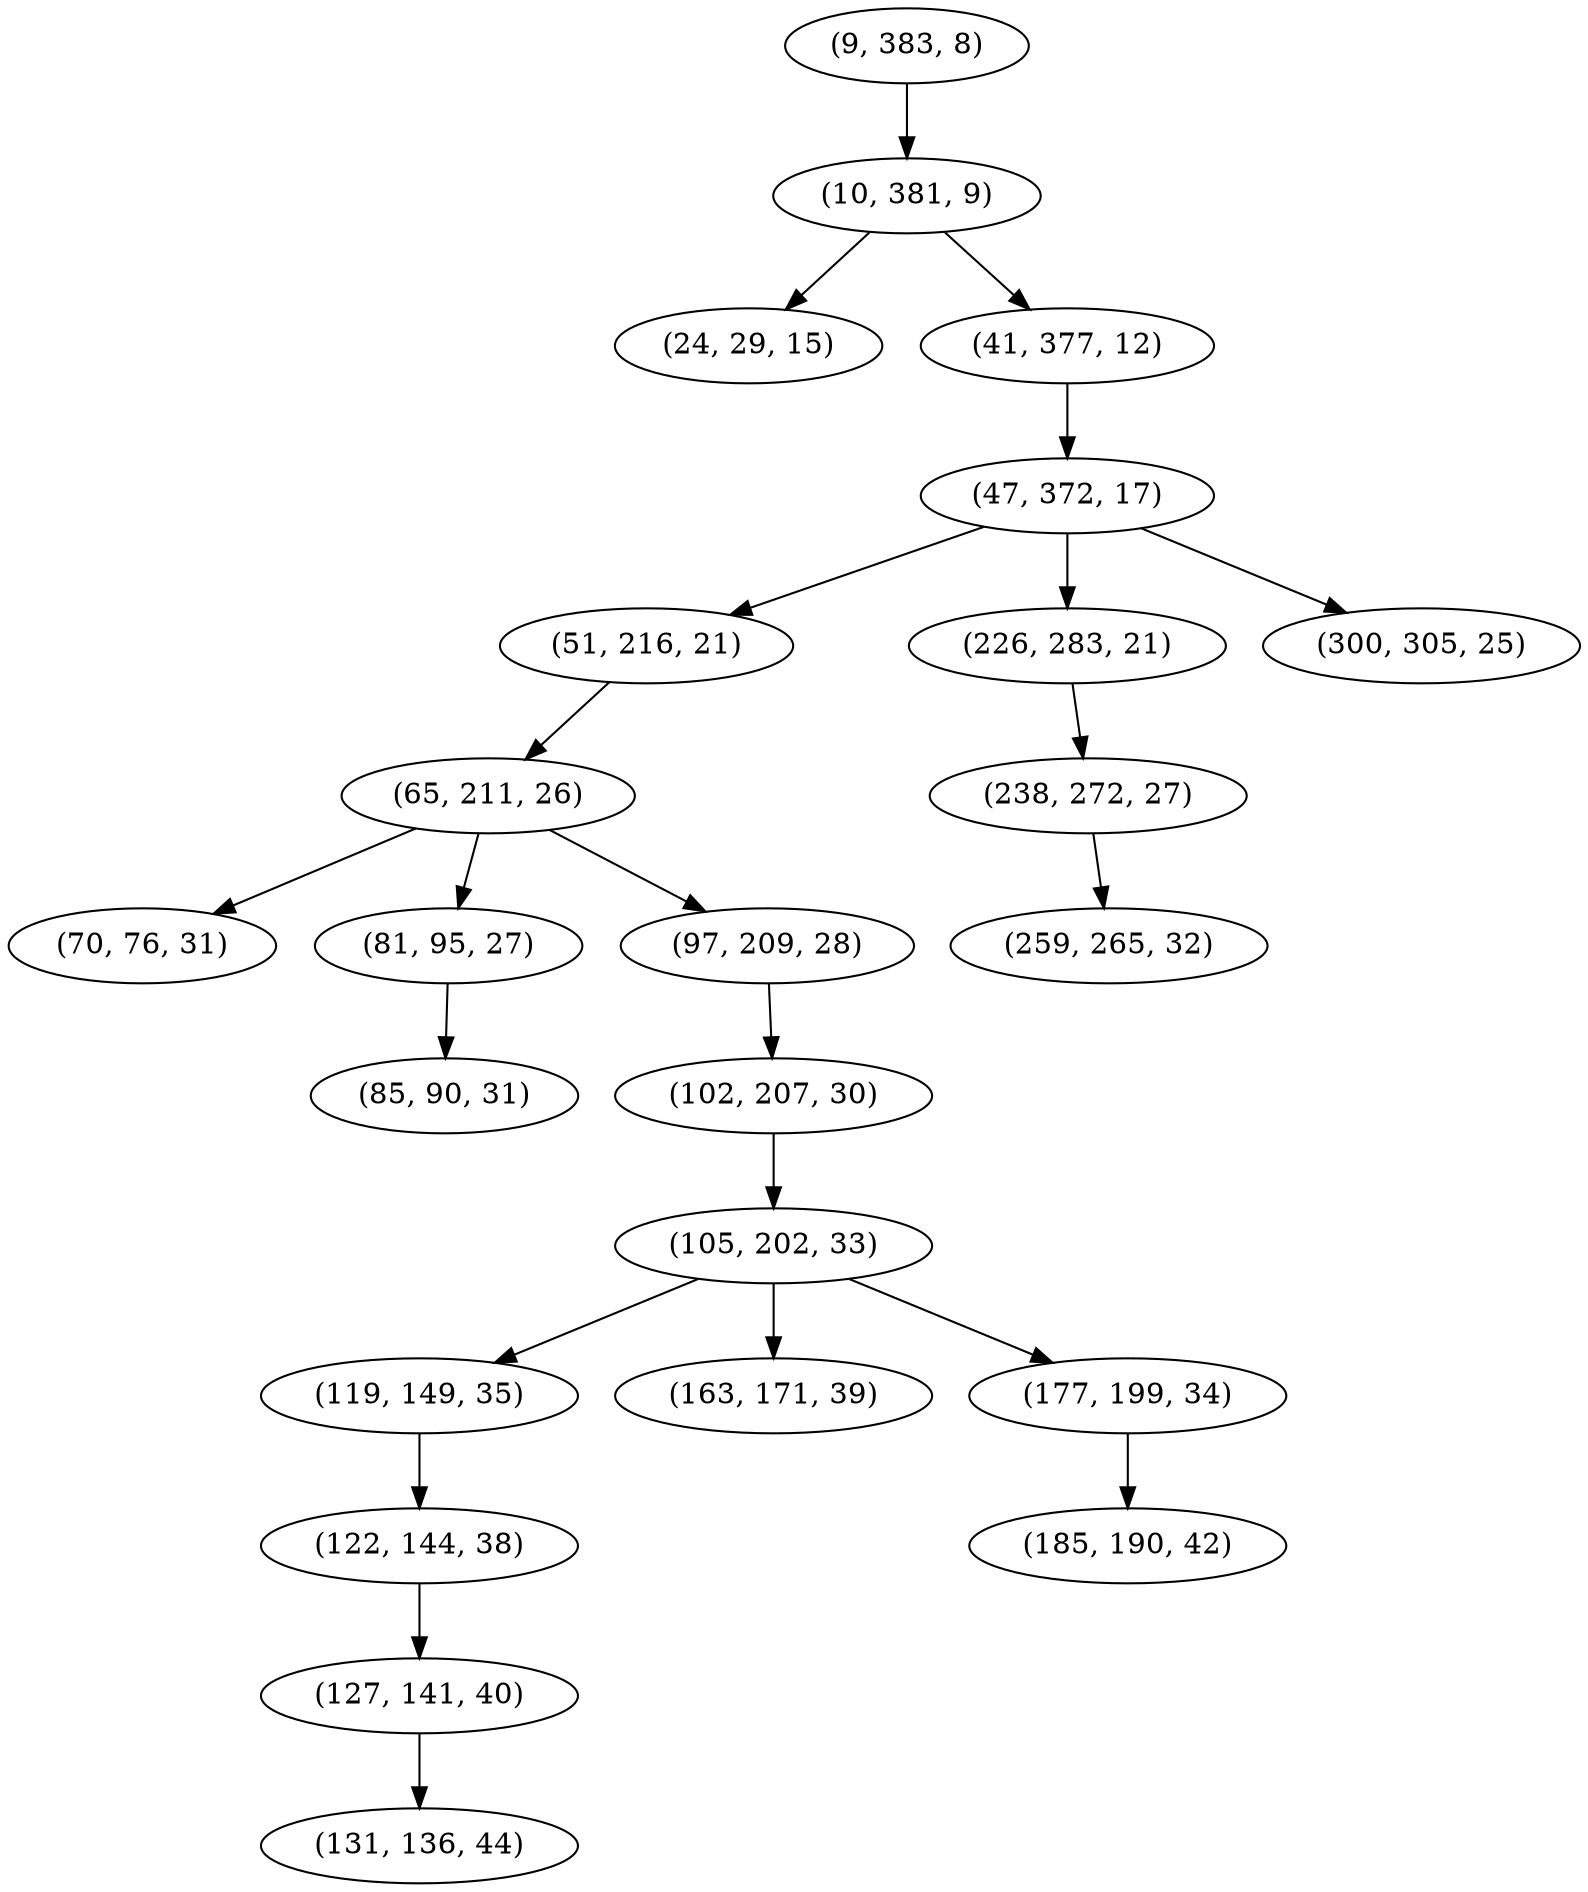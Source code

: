 digraph tree {
    "(9, 383, 8)";
    "(10, 381, 9)";
    "(24, 29, 15)";
    "(41, 377, 12)";
    "(47, 372, 17)";
    "(51, 216, 21)";
    "(65, 211, 26)";
    "(70, 76, 31)";
    "(81, 95, 27)";
    "(85, 90, 31)";
    "(97, 209, 28)";
    "(102, 207, 30)";
    "(105, 202, 33)";
    "(119, 149, 35)";
    "(122, 144, 38)";
    "(127, 141, 40)";
    "(131, 136, 44)";
    "(163, 171, 39)";
    "(177, 199, 34)";
    "(185, 190, 42)";
    "(226, 283, 21)";
    "(238, 272, 27)";
    "(259, 265, 32)";
    "(300, 305, 25)";
    "(9, 383, 8)" -> "(10, 381, 9)";
    "(10, 381, 9)" -> "(24, 29, 15)";
    "(10, 381, 9)" -> "(41, 377, 12)";
    "(41, 377, 12)" -> "(47, 372, 17)";
    "(47, 372, 17)" -> "(51, 216, 21)";
    "(47, 372, 17)" -> "(226, 283, 21)";
    "(47, 372, 17)" -> "(300, 305, 25)";
    "(51, 216, 21)" -> "(65, 211, 26)";
    "(65, 211, 26)" -> "(70, 76, 31)";
    "(65, 211, 26)" -> "(81, 95, 27)";
    "(65, 211, 26)" -> "(97, 209, 28)";
    "(81, 95, 27)" -> "(85, 90, 31)";
    "(97, 209, 28)" -> "(102, 207, 30)";
    "(102, 207, 30)" -> "(105, 202, 33)";
    "(105, 202, 33)" -> "(119, 149, 35)";
    "(105, 202, 33)" -> "(163, 171, 39)";
    "(105, 202, 33)" -> "(177, 199, 34)";
    "(119, 149, 35)" -> "(122, 144, 38)";
    "(122, 144, 38)" -> "(127, 141, 40)";
    "(127, 141, 40)" -> "(131, 136, 44)";
    "(177, 199, 34)" -> "(185, 190, 42)";
    "(226, 283, 21)" -> "(238, 272, 27)";
    "(238, 272, 27)" -> "(259, 265, 32)";
}

